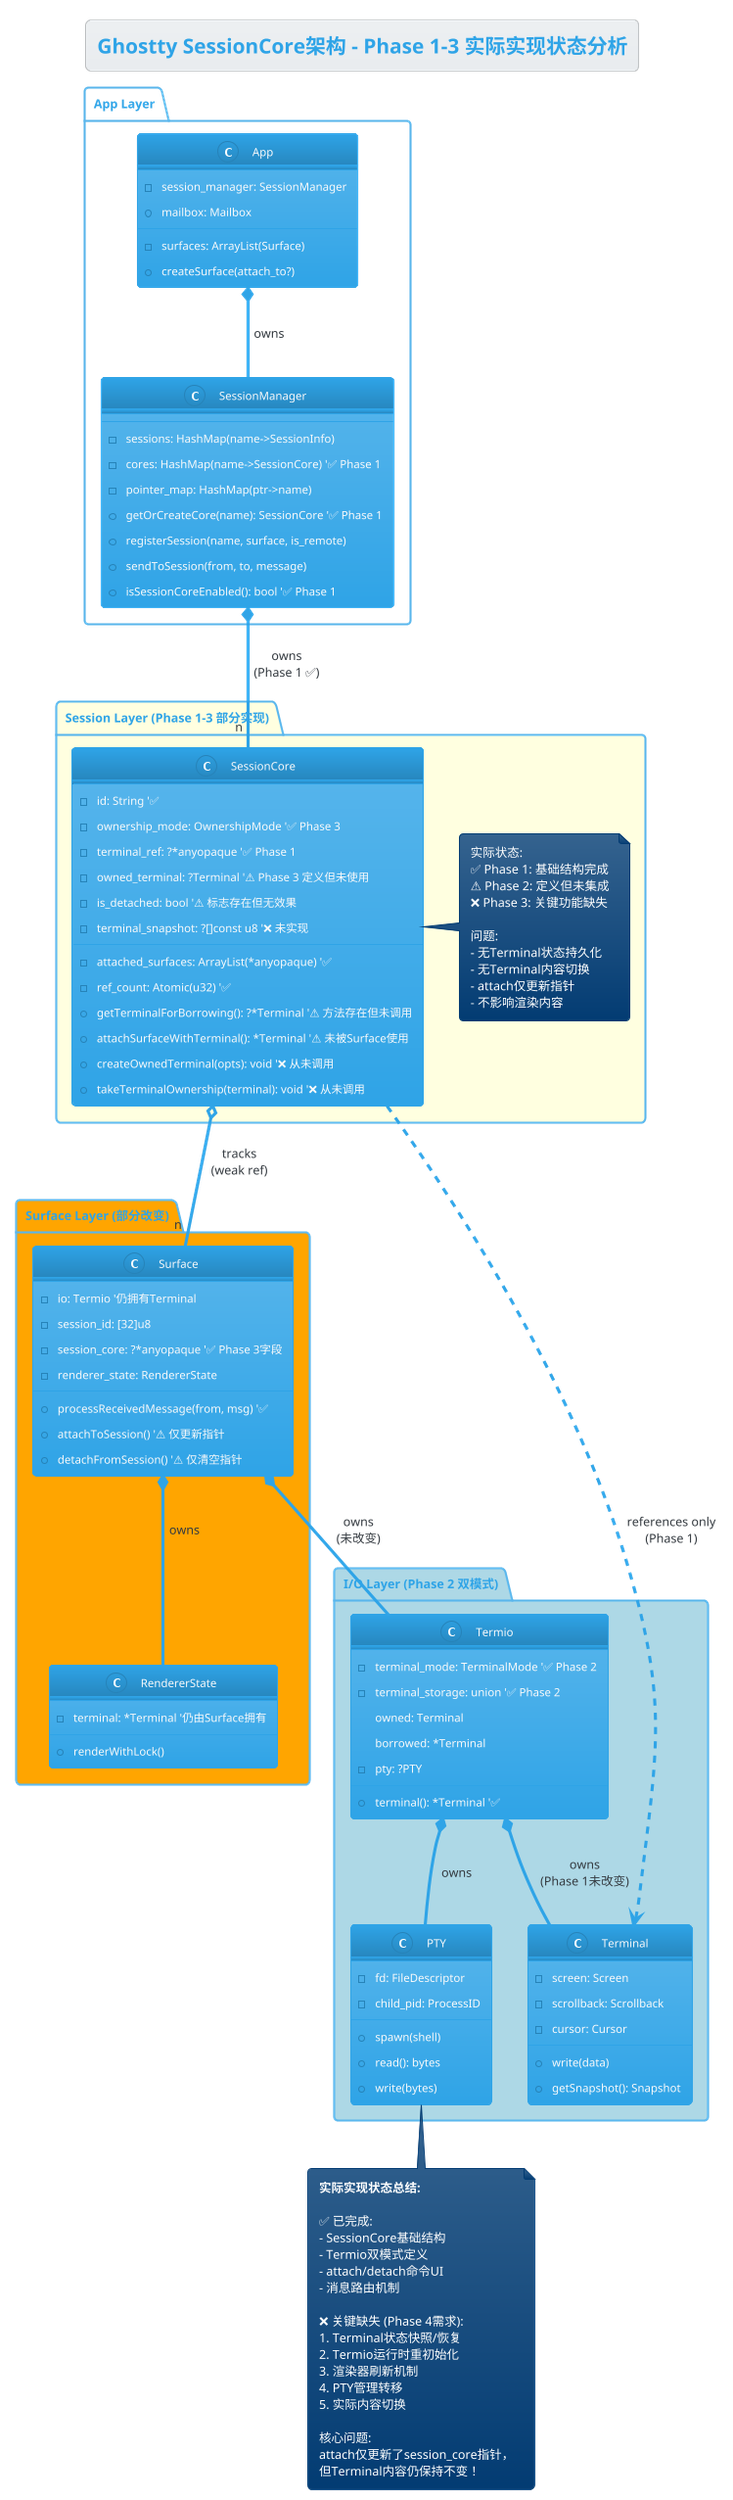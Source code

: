 @startuml sessioncore-architecture
!theme cerulean
title Ghostty SessionCore架构 - Phase 1-3 实际实现状态分析

package "App Layer" {
    class App {
        - surfaces: ArrayList(Surface)
        - session_manager: SessionManager
        + createSurface(attach_to?)
        + mailbox: Mailbox
    }
    
    class SessionManager {
        - sessions: HashMap(name->SessionInfo)
        - cores: HashMap(name->SessionCore) '✅ Phase 1
        - pointer_map: HashMap(ptr->name)
        + getOrCreateCore(name): SessionCore '✅ Phase 1
        + registerSession(name, surface, is_remote)
        + sendToSession(from, to, message)
        + isSessionCoreEnabled(): bool '✅ Phase 1
    }
}

package "Session Layer (Phase 1-3 部分实现)" #LightYellow {
    class SessionCore {
        - id: String '✅
        - ownership_mode: OwnershipMode '✅ Phase 3
        - terminal_ref: ?*anyopaque '✅ Phase 1
        - owned_terminal: ?Terminal '⚠️ Phase 3 定义但未使用
        - attached_surfaces: ArrayList(*anyopaque) '✅
        - ref_count: Atomic(u32) '✅
        - is_detached: bool '⚠️ 标志存在但无效果
        - terminal_snapshot: ?[]const u8 '❌ 未实现
        + getTerminalForBorrowing(): ?*Terminal '⚠️ 方法存在但未调用
        + attachSurfaceWithTerminal(): *Terminal '⚠️ 未被Surface使用
        + createOwnedTerminal(opts): void '❌ 从未调用
        + takeTerminalOwnership(terminal): void '❌ 从未调用
    }
    
    note right of SessionCore
        实际状态:
        ✅ Phase 1: 基础结构完成
        ⚠️ Phase 2: 定义但未集成
        ❌ Phase 3: 关键功能缺失
        
        问题:
        - 无Terminal状态持久化
        - 无Terminal内容切换
        - attach仅更新指针
        - 不影响渲染内容
    end note
}

package "Surface Layer (部分改变)" #Orange {
    class Surface {
        - io: Termio '仍拥有Terminal
        - session_id: [32]u8
        - session_core: ?*anyopaque '✅ Phase 3字段
        - renderer_state: RendererState
        + processReceivedMessage(from, msg) '✅
        + attachToSession() '⚠️ 仅更新指针
        + detachFromSession() '⚠️ 仅清空指针
        '❌ 缺失: reinitializeTermio()
        '❌ 缺失: switchTerminal()
    }
    
    class RendererState {
        - terminal: *Terminal '仍由Surface拥有
        + renderWithLock()
    }
}

package "I/O Layer (Phase 2 双模式)" #LightBlue {
    class Termio {
        - terminal_mode: TerminalMode '✅ Phase 2
        - terminal_storage: union '✅ Phase 2
            owned: Terminal
            borrowed: *Terminal
        - pty: ?PTY
        + terminal(): *Terminal '✅
        '❌ 缺失: reinitialize(borrowed_terminal)
        '❌ 缺失: switchToBorrowed(terminal)
    }
    
    class Terminal {
        - screen: Screen
        - scrollback: Scrollback
        - cursor: Cursor
        + write(data)
        + getSnapshot(): Snapshot
    }
    
    class PTY {
        - fd: FileDescriptor
        - child_pid: ProcessID
        + spawn(shell)
        + read(): bytes
        + write(bytes)
    }
}

' Phase 1 关系 (当前状态)
App *-- SessionManager: owns
SessionManager *-- "n" SessionCore: "owns\n(Phase 1 ✅)"

SessionCore ..> Terminal: "references only\n(Phase 1)"
SessionCore o-- "n" Surface: "tracks\n(weak ref)"

Surface *-- Termio: "owns\n(未改变)"
Surface *-- RendererState: owns
Termio *-- Terminal: "owns\n(Phase 1未改变)"
Termio *-- PTY: owns

note bottom
  <b>实际实现状态总结:</b>
  
  ✅ 已完成:
  - SessionCore基础结构
  - Termio双模式定义
  - attach/detach命令UI
  - 消息路由机制
  
  ❌ 关键缺失 (Phase 4需求):
  1. Terminal状态快照/恢复
  2. Termio运行时重初始化
  3. 渲染器刷新机制
  4. PTY管理转移
  5. 实际内容切换
  
  核心问题:
  attach仅更新了session_core指针，
  但Terminal内容仍保持不变！
end note

@enduml